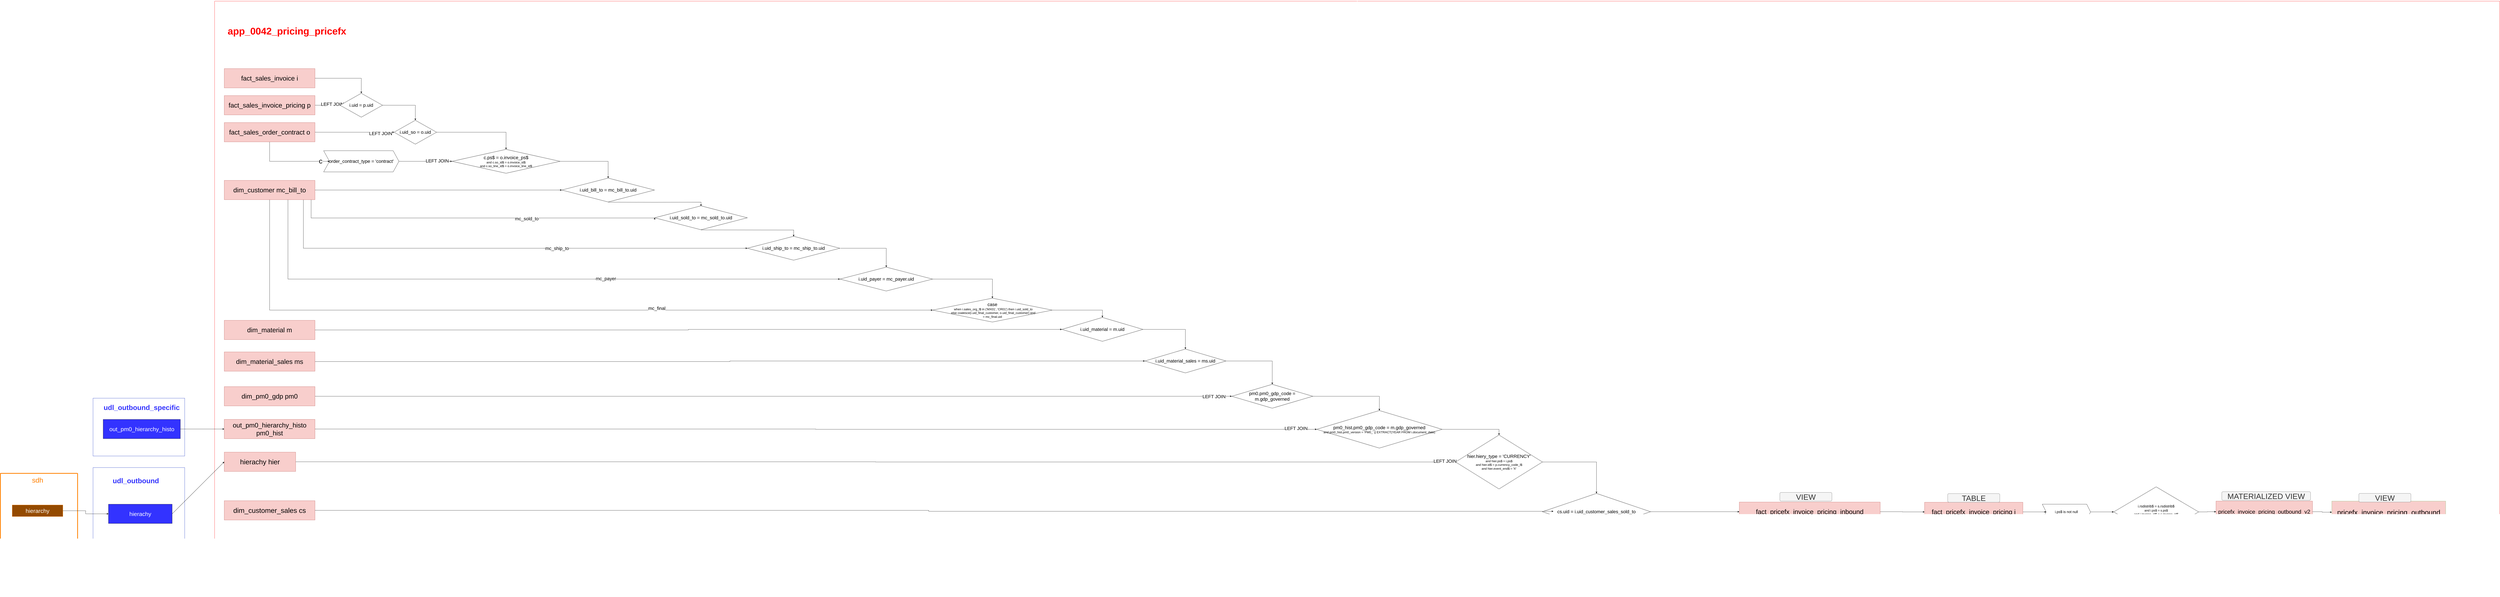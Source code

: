 <mxfile version="24.7.7">
  <diagram name="Página-1" id="-x1_kZCXQyeTL-DyVgRK">
    <mxGraphModel dx="13087" dy="2170" grid="1" gridSize="10" guides="1" tooltips="1" connect="1" arrows="1" fold="1" page="1" pageScale="1" pageWidth="850" pageHeight="1100" math="0" shadow="0">
      <root>
        <mxCell id="0" />
        <mxCell id="1" parent="0" />
        <mxCell id="5W80YrN4TG7aqPOhIGld-1" value="" style="rounded=0;whiteSpace=wrap;html=1;strokeColor=#001DBC;" vertex="1" parent="1">
          <mxGeometry x="-10190" y="2400" width="475" height="390" as="geometry" />
        </mxCell>
        <mxCell id="5W80YrN4TG7aqPOhIGld-2" value="&lt;b style=&quot;forced-color-adjust: none; font-family: Helvetica; font-style: normal; font-variant-ligatures: normal; font-variant-caps: normal; letter-spacing: normal; orphans: 2; text-align: center; text-indent: 0px; text-transform: none; widows: 2; word-spacing: 0px; -webkit-text-stroke-width: 0px; background-color: rgb(251, 251, 251); text-decoration-thickness: initial; text-decoration-style: initial; text-decoration-color: initial;&quot;&gt;&lt;font style=&quot;font-size: 36px;&quot; color=&quot;#3333ff&quot;&gt;udl_outbound&lt;/font&gt;&lt;/b&gt;" style="text;whiteSpace=wrap;html=1;" vertex="1" parent="1">
          <mxGeometry x="-10090" y="2440" width="290" height="70" as="geometry" />
        </mxCell>
        <mxCell id="5W80YrN4TG7aqPOhIGld-3" value="&lt;font style=&quot;font-size: 30px;&quot;&gt;hierachy&lt;/font&gt;" style="rounded=0;whiteSpace=wrap;html=1;fillColor=#3333FF;fontColor=#ffffff;strokeColor=default;" vertex="1" parent="1">
          <mxGeometry x="-10110" y="2590" width="330" height="100" as="geometry" />
        </mxCell>
        <mxCell id="5W80YrN4TG7aqPOhIGld-5" value="z" style="swimlane;startSize=0;strokeWidth=1;fillColor=#0050ef;fontColor=#ffffff;strokeColor=#ff0000;" vertex="1" parent="1">
          <mxGeometry x="-9560" y="-20" width="11840" height="3090" as="geometry" />
        </mxCell>
        <mxCell id="5W80YrN4TG7aqPOhIGld-149" style="edgeStyle=orthogonalEdgeStyle;rounded=0;orthogonalLoop=1;jettySize=auto;html=1;entryX=0;entryY=0.5;entryDx=0;entryDy=0;" edge="1" parent="5W80YrN4TG7aqPOhIGld-5" source="5W80YrN4TG7aqPOhIGld-8" target="5W80YrN4TG7aqPOhIGld-147">
          <mxGeometry relative="1" as="geometry" />
        </mxCell>
        <mxCell id="5W80YrN4TG7aqPOhIGld-150" value="&lt;font style=&quot;font-size: 24px;&quot;&gt;LEFT JOIN&lt;/font&gt;" style="edgeLabel;html=1;align=center;verticalAlign=middle;resizable=0;points=[];" vertex="1" connectable="0" parent="5W80YrN4TG7aqPOhIGld-149">
          <mxGeometry x="0.982" y="4" relative="1" as="geometry">
            <mxPoint x="-1" as="offset" />
          </mxGeometry>
        </mxCell>
        <mxCell id="5W80YrN4TG7aqPOhIGld-8" value="&lt;font style=&quot;font-size: 36px;&quot;&gt;hierachy hier&lt;/font&gt;" style="rounded=0;whiteSpace=wrap;html=1;fillColor=#f8cecc;strokeColor=#b85450;" vertex="1" parent="5W80YrN4TG7aqPOhIGld-5">
          <mxGeometry x="50" y="2340" width="370" height="100" as="geometry" />
        </mxCell>
        <mxCell id="5W80YrN4TG7aqPOhIGld-85" style="edgeStyle=orthogonalEdgeStyle;rounded=0;orthogonalLoop=1;jettySize=auto;html=1;entryX=0;entryY=0.5;entryDx=0;entryDy=0;" edge="1" parent="5W80YrN4TG7aqPOhIGld-5" source="5W80YrN4TG7aqPOhIGld-10" target="5W80YrN4TG7aqPOhIGld-84">
          <mxGeometry relative="1" as="geometry" />
        </mxCell>
        <mxCell id="5W80YrN4TG7aqPOhIGld-93" value="&lt;font style=&quot;font-size: 24px;&quot;&gt;LEFT JOIN&lt;/font&gt;" style="edgeLabel;html=1;align=center;verticalAlign=middle;resizable=0;points=[];" vertex="1" connectable="0" parent="5W80YrN4TG7aqPOhIGld-85">
          <mxGeometry x="0.658" y="-7" relative="1" as="geometry">
            <mxPoint as="offset" />
          </mxGeometry>
        </mxCell>
        <mxCell id="5W80YrN4TG7aqPOhIGld-88" style="edgeStyle=orthogonalEdgeStyle;rounded=0;orthogonalLoop=1;jettySize=auto;html=1;entryX=0;entryY=0.5;entryDx=0;entryDy=0;" edge="1" parent="5W80YrN4TG7aqPOhIGld-5" source="5W80YrN4TG7aqPOhIGld-10" target="5W80YrN4TG7aqPOhIGld-11">
          <mxGeometry relative="1" as="geometry">
            <Array as="points">
              <mxPoint x="285" y="831" />
            </Array>
          </mxGeometry>
        </mxCell>
        <mxCell id="5W80YrN4TG7aqPOhIGld-95" value="&lt;font style=&quot;font-size: 36px;&quot;&gt;c&lt;/font&gt;" style="edgeLabel;html=1;align=center;verticalAlign=middle;resizable=0;points=[];" vertex="1" connectable="0" parent="5W80YrN4TG7aqPOhIGld-88">
          <mxGeometry x="0.769" y="2" relative="1" as="geometry">
            <mxPoint x="1" as="offset" />
          </mxGeometry>
        </mxCell>
        <mxCell id="5W80YrN4TG7aqPOhIGld-10" value="&lt;font style=&quot;font-size: 34px;&quot;&gt;fact_sales_order_contract o&lt;/font&gt;" style="rounded=0;whiteSpace=wrap;html=1;fillColor=#f8cecc;strokeColor=#b85450;" vertex="1" parent="5W80YrN4TG7aqPOhIGld-5">
          <mxGeometry x="50" y="630" width="470" height="100" as="geometry" />
        </mxCell>
        <mxCell id="5W80YrN4TG7aqPOhIGld-82" style="edgeStyle=orthogonalEdgeStyle;rounded=0;orthogonalLoop=1;jettySize=auto;html=1;entryX=0.5;entryY=0;entryDx=0;entryDy=0;" edge="1" parent="5W80YrN4TG7aqPOhIGld-5" source="5W80YrN4TG7aqPOhIGld-12" target="5W80YrN4TG7aqPOhIGld-17">
          <mxGeometry relative="1" as="geometry" />
        </mxCell>
        <mxCell id="5W80YrN4TG7aqPOhIGld-12" value="&lt;font style=&quot;font-size: 34px;&quot;&gt;fact_sales_invoice i&lt;/font&gt;" style="rounded=0;whiteSpace=wrap;html=1;fillColor=#f8cecc;strokeColor=#b85450;" vertex="1" parent="5W80YrN4TG7aqPOhIGld-5">
          <mxGeometry x="50" y="350" width="470" height="100" as="geometry" />
        </mxCell>
        <mxCell id="5W80YrN4TG7aqPOhIGld-81" style="edgeStyle=orthogonalEdgeStyle;rounded=0;orthogonalLoop=1;jettySize=auto;html=1;entryX=0;entryY=0.5;entryDx=0;entryDy=0;" edge="1" parent="5W80YrN4TG7aqPOhIGld-5" source="5W80YrN4TG7aqPOhIGld-15" target="5W80YrN4TG7aqPOhIGld-17">
          <mxGeometry relative="1" as="geometry" />
        </mxCell>
        <mxCell id="5W80YrN4TG7aqPOhIGld-92" value="&lt;font style=&quot;font-size: 24px;&quot;&gt;LEFT JOIN&lt;/font&gt;" style="edgeLabel;html=1;align=center;verticalAlign=middle;resizable=0;points=[];" vertex="1" connectable="0" parent="5W80YrN4TG7aqPOhIGld-81">
          <mxGeometry x="0.385" y="6" relative="1" as="geometry">
            <mxPoint y="1" as="offset" />
          </mxGeometry>
        </mxCell>
        <mxCell id="5W80YrN4TG7aqPOhIGld-15" value="&lt;font style=&quot;font-size: 34px;&quot;&gt;fact_sales_invoice_pricing p&lt;/font&gt;" style="rounded=0;whiteSpace=wrap;html=1;fillColor=#f8cecc;strokeColor=#b85450;" vertex="1" parent="5W80YrN4TG7aqPOhIGld-5">
          <mxGeometry x="50" y="490" width="470" height="100" as="geometry" />
        </mxCell>
        <mxCell id="5W80YrN4TG7aqPOhIGld-86" style="edgeStyle=orthogonalEdgeStyle;rounded=0;orthogonalLoop=1;jettySize=auto;html=1;entryX=0.5;entryY=0;entryDx=0;entryDy=0;" edge="1" parent="5W80YrN4TG7aqPOhIGld-5" source="5W80YrN4TG7aqPOhIGld-17" target="5W80YrN4TG7aqPOhIGld-84">
          <mxGeometry relative="1" as="geometry" />
        </mxCell>
        <mxCell id="5W80YrN4TG7aqPOhIGld-17" value="&lt;div style=&quot;&quot;&gt;&lt;div style=&quot;border-color: var(--border-color);&quot;&gt;&lt;div style=&quot;border-color: var(--border-color);&quot;&gt;&lt;div style=&quot;border-color: var(--border-color);&quot;&gt;&lt;div style=&quot;border-color: var(--border-color);&quot;&gt;&lt;div style=&quot;border-color: var(--border-color);&quot;&gt;&lt;div style=&quot;border-color: var(--border-color);&quot;&gt;&lt;font style=&quot;font-size: 24px;&quot;&gt;i.uid = p.uid&lt;/font&gt;&lt;br&gt;&lt;/div&gt;&lt;/div&gt;&lt;/div&gt;&lt;/div&gt;&lt;/div&gt;&lt;/div&gt;&lt;/div&gt;" style="rhombus;whiteSpace=wrap;html=1;" vertex="1" parent="5W80YrN4TG7aqPOhIGld-5">
          <mxGeometry x="650" y="478" width="220" height="124" as="geometry" />
        </mxCell>
        <mxCell id="5W80YrN4TG7aqPOhIGld-23" value="&lt;span style=&quot;color: rgb(255, 0, 0); background-color: rgb(255, 255, 255);&quot;&gt;&lt;b style=&quot;&quot;&gt;&lt;font style=&quot;font-size: 50px;&quot;&gt;app_0042_pricing_pricefx&lt;/font&gt;&lt;/b&gt;&lt;/span&gt;" style="text;html=1;align=center;verticalAlign=middle;whiteSpace=wrap;rounded=0;" vertex="1" parent="5W80YrN4TG7aqPOhIGld-5">
          <mxGeometry x="260" y="140" width="230" height="30" as="geometry" />
        </mxCell>
        <mxCell id="5W80YrN4TG7aqPOhIGld-90" style="edgeStyle=orthogonalEdgeStyle;rounded=0;orthogonalLoop=1;jettySize=auto;html=1;entryX=0.5;entryY=0;entryDx=0;entryDy=0;" edge="1" parent="5W80YrN4TG7aqPOhIGld-5" source="5W80YrN4TG7aqPOhIGld-84" target="5W80YrN4TG7aqPOhIGld-89">
          <mxGeometry relative="1" as="geometry" />
        </mxCell>
        <mxCell id="5W80YrN4TG7aqPOhIGld-84" value="&lt;div style=&quot;&quot;&gt;&lt;div style=&quot;border-color: var(--border-color);&quot;&gt;&lt;div style=&quot;border-color: var(--border-color);&quot;&gt;&lt;div style=&quot;border-color: var(--border-color);&quot;&gt;&lt;div style=&quot;border-color: var(--border-color);&quot;&gt;&lt;div style=&quot;border-color: var(--border-color);&quot;&gt;&lt;div style=&quot;border-color: var(--border-color);&quot;&gt;&lt;font style=&quot;font-size: 24px;&quot;&gt;i.uid_so = o.uid&lt;/font&gt;&lt;br&gt;&lt;/div&gt;&lt;/div&gt;&lt;/div&gt;&lt;/div&gt;&lt;/div&gt;&lt;/div&gt;&lt;/div&gt;" style="rhombus;whiteSpace=wrap;html=1;" vertex="1" parent="5W80YrN4TG7aqPOhIGld-5">
          <mxGeometry x="930" y="618" width="220" height="124" as="geometry" />
        </mxCell>
        <mxCell id="5W80YrN4TG7aqPOhIGld-91" style="edgeStyle=orthogonalEdgeStyle;rounded=0;orthogonalLoop=1;jettySize=auto;html=1;entryX=0;entryY=0.5;entryDx=0;entryDy=0;" edge="1" parent="5W80YrN4TG7aqPOhIGld-5" source="5W80YrN4TG7aqPOhIGld-11" target="5W80YrN4TG7aqPOhIGld-89">
          <mxGeometry relative="1" as="geometry" />
        </mxCell>
        <mxCell id="5W80YrN4TG7aqPOhIGld-94" value="&lt;font style=&quot;font-size: 24px;&quot;&gt;LEFT JOIN&lt;/font&gt;" style="edgeLabel;html=1;align=center;verticalAlign=middle;resizable=0;points=[];" vertex="1" connectable="0" parent="5W80YrN4TG7aqPOhIGld-91">
          <mxGeometry x="0.436" y="2" relative="1" as="geometry">
            <mxPoint as="offset" />
          </mxGeometry>
        </mxCell>
        <mxCell id="5W80YrN4TG7aqPOhIGld-11" value="&lt;font style=&quot;font-size: 24px;&quot;&gt;order_contract_type = &#39;contract&#39;&lt;/font&gt;" style="shape=step;perimeter=stepPerimeter;whiteSpace=wrap;html=1;fixedSize=1;size=30;" vertex="1" parent="5W80YrN4TG7aqPOhIGld-5">
          <mxGeometry x="565" y="776" width="390" height="110" as="geometry" />
        </mxCell>
        <mxCell id="5W80YrN4TG7aqPOhIGld-103" style="edgeStyle=orthogonalEdgeStyle;rounded=0;orthogonalLoop=1;jettySize=auto;html=1;entryX=0.5;entryY=0;entryDx=0;entryDy=0;" edge="1" parent="5W80YrN4TG7aqPOhIGld-5" source="5W80YrN4TG7aqPOhIGld-89" target="5W80YrN4TG7aqPOhIGld-101">
          <mxGeometry relative="1" as="geometry" />
        </mxCell>
        <mxCell id="5W80YrN4TG7aqPOhIGld-89" value="&lt;div style=&quot;&quot;&gt;&lt;div style=&quot;border-color: var(--border-color);&quot;&gt;&lt;div style=&quot;border-color: var(--border-color);&quot;&gt;&lt;div style=&quot;border-color: var(--border-color);&quot;&gt;&lt;div style=&quot;border-color: var(--border-color);&quot;&gt;&lt;div style=&quot;border-color: var(--border-color);&quot;&gt;&lt;div style=&quot;border-color: var(--border-color);&quot;&gt;&lt;div style=&quot;border-color: var(--border-color);&quot;&gt;&lt;font style=&quot;font-size: 24px;&quot;&gt;c.ps$ = o.invoice_ps$&lt;/font&gt;&lt;/div&gt;&lt;div style=&quot;border-color: var(--border-color);&quot;&gt;&lt;font size=&quot;3&quot;&gt;and c.so_id$ = o.invoice_id$&lt;/font&gt;&lt;/div&gt;&lt;div style=&quot;border-color: var(--border-color);&quot;&gt;&lt;font size=&quot;3&quot;&gt;and c.so_line_id$ = o.invoice_line_id$&lt;/font&gt;&lt;/div&gt;&lt;/div&gt;&lt;/div&gt;&lt;/div&gt;&lt;/div&gt;&lt;/div&gt;&lt;/div&gt;&lt;/div&gt;" style="rhombus;whiteSpace=wrap;html=1;" vertex="1" parent="5W80YrN4TG7aqPOhIGld-5">
          <mxGeometry x="1230" y="769" width="560" height="124" as="geometry" />
        </mxCell>
        <mxCell id="5W80YrN4TG7aqPOhIGld-102" style="edgeStyle=orthogonalEdgeStyle;rounded=0;orthogonalLoop=1;jettySize=auto;html=1;" edge="1" parent="5W80YrN4TG7aqPOhIGld-5" source="5W80YrN4TG7aqPOhIGld-99" target="5W80YrN4TG7aqPOhIGld-101">
          <mxGeometry relative="1" as="geometry" />
        </mxCell>
        <mxCell id="5W80YrN4TG7aqPOhIGld-106" style="edgeStyle=orthogonalEdgeStyle;rounded=0;orthogonalLoop=1;jettySize=auto;html=1;entryX=0;entryY=0.5;entryDx=0;entryDy=0;" edge="1" parent="5W80YrN4TG7aqPOhIGld-5" source="5W80YrN4TG7aqPOhIGld-99" target="5W80YrN4TG7aqPOhIGld-109">
          <mxGeometry relative="1" as="geometry">
            <mxPoint x="595" y="1125" as="targetPoint" />
            <Array as="points">
              <mxPoint x="500" y="1125" />
            </Array>
          </mxGeometry>
        </mxCell>
        <mxCell id="5W80YrN4TG7aqPOhIGld-107" value="&lt;font style=&quot;font-size: 24px;&quot;&gt;mc_sold_to&lt;/font&gt;" style="edgeLabel;html=1;align=center;verticalAlign=middle;resizable=0;points=[];" vertex="1" connectable="0" parent="5W80YrN4TG7aqPOhIGld-106">
          <mxGeometry x="0.293" y="-4" relative="1" as="geometry">
            <mxPoint x="-1" as="offset" />
          </mxGeometry>
        </mxCell>
        <mxCell id="5W80YrN4TG7aqPOhIGld-114" style="edgeStyle=orthogonalEdgeStyle;rounded=0;orthogonalLoop=1;jettySize=auto;html=1;entryX=0;entryY=0.5;entryDx=0;entryDy=0;" edge="1" parent="5W80YrN4TG7aqPOhIGld-5" source="5W80YrN4TG7aqPOhIGld-99" target="5W80YrN4TG7aqPOhIGld-112">
          <mxGeometry relative="1" as="geometry">
            <Array as="points">
              <mxPoint x="460" y="1282" />
            </Array>
          </mxGeometry>
        </mxCell>
        <mxCell id="5W80YrN4TG7aqPOhIGld-115" value="&lt;font style=&quot;font-size: 24px;&quot;&gt;mc_ship_to&lt;/font&gt;" style="edgeLabel;html=1;align=center;verticalAlign=middle;resizable=0;points=[];" vertex="1" connectable="0" parent="5W80YrN4TG7aqPOhIGld-114">
          <mxGeometry x="0.226" y="-1" relative="1" as="geometry">
            <mxPoint x="1" as="offset" />
          </mxGeometry>
        </mxCell>
        <mxCell id="5W80YrN4TG7aqPOhIGld-120" style="edgeStyle=orthogonalEdgeStyle;rounded=0;orthogonalLoop=1;jettySize=auto;html=1;entryX=0;entryY=0.5;entryDx=0;entryDy=0;" edge="1" parent="5W80YrN4TG7aqPOhIGld-5" source="5W80YrN4TG7aqPOhIGld-99" target="5W80YrN4TG7aqPOhIGld-116">
          <mxGeometry relative="1" as="geometry">
            <Array as="points">
              <mxPoint x="380" y="1442" />
            </Array>
          </mxGeometry>
        </mxCell>
        <mxCell id="5W80YrN4TG7aqPOhIGld-122" value="&lt;font style=&quot;font-size: 24px;&quot;&gt;mc_payer&lt;/font&gt;" style="edgeLabel;html=1;align=center;verticalAlign=middle;resizable=0;points=[];" vertex="1" connectable="0" parent="5W80YrN4TG7aqPOhIGld-120">
          <mxGeometry x="0.258" y="2" relative="1" as="geometry">
            <mxPoint x="1" as="offset" />
          </mxGeometry>
        </mxCell>
        <mxCell id="5W80YrN4TG7aqPOhIGld-121" style="edgeStyle=orthogonalEdgeStyle;rounded=0;orthogonalLoop=1;jettySize=auto;html=1;entryX=0;entryY=0.5;entryDx=0;entryDy=0;" edge="1" parent="5W80YrN4TG7aqPOhIGld-5" source="5W80YrN4TG7aqPOhIGld-99" target="5W80YrN4TG7aqPOhIGld-117">
          <mxGeometry relative="1" as="geometry">
            <Array as="points">
              <mxPoint x="285" y="1603" />
            </Array>
          </mxGeometry>
        </mxCell>
        <mxCell id="5W80YrN4TG7aqPOhIGld-123" value="&lt;font style=&quot;font-size: 24px;&quot;&gt;mc_final&lt;/font&gt;" style="edgeLabel;html=1;align=center;verticalAlign=middle;resizable=0;points=[];" vertex="1" connectable="0" parent="5W80YrN4TG7aqPOhIGld-121">
          <mxGeometry x="0.287" y="9" relative="1" as="geometry">
            <mxPoint as="offset" />
          </mxGeometry>
        </mxCell>
        <mxCell id="5W80YrN4TG7aqPOhIGld-99" value="&lt;font style=&quot;font-size: 34px;&quot;&gt;dim_customer mc_bill_to&lt;/font&gt;" style="rounded=0;whiteSpace=wrap;html=1;fillColor=#f8cecc;strokeColor=#b85450;" vertex="1" parent="5W80YrN4TG7aqPOhIGld-5">
          <mxGeometry x="50" y="930" width="470" height="100" as="geometry" />
        </mxCell>
        <mxCell id="5W80YrN4TG7aqPOhIGld-130" style="edgeStyle=orthogonalEdgeStyle;rounded=0;orthogonalLoop=1;jettySize=auto;html=1;entryX=0;entryY=0.5;entryDx=0;entryDy=0;" edge="1" parent="5W80YrN4TG7aqPOhIGld-5" source="5W80YrN4TG7aqPOhIGld-100" target="5W80YrN4TG7aqPOhIGld-129">
          <mxGeometry relative="1" as="geometry" />
        </mxCell>
        <mxCell id="5W80YrN4TG7aqPOhIGld-100" value="&lt;font style=&quot;font-size: 34px;&quot;&gt;dim_material m&lt;/font&gt;" style="rounded=0;whiteSpace=wrap;html=1;fillColor=#f8cecc;strokeColor=#b85450;" vertex="1" parent="5W80YrN4TG7aqPOhIGld-5">
          <mxGeometry x="50" y="1656" width="470" height="100" as="geometry" />
        </mxCell>
        <mxCell id="5W80YrN4TG7aqPOhIGld-111" style="edgeStyle=orthogonalEdgeStyle;rounded=0;orthogonalLoop=1;jettySize=auto;html=1;entryX=0.5;entryY=0;entryDx=0;entryDy=0;" edge="1" parent="5W80YrN4TG7aqPOhIGld-5">
          <mxGeometry relative="1" as="geometry">
            <mxPoint x="2040.0" y="1043" as="sourcePoint" />
            <mxPoint x="2520.0" y="1063" as="targetPoint" />
          </mxGeometry>
        </mxCell>
        <mxCell id="5W80YrN4TG7aqPOhIGld-101" value="&lt;div style=&quot;&quot;&gt;&lt;div style=&quot;border-color: var(--border-color);&quot;&gt;&lt;div style=&quot;border-color: var(--border-color);&quot;&gt;&lt;div style=&quot;border-color: var(--border-color);&quot;&gt;&lt;div style=&quot;border-color: var(--border-color);&quot;&gt;&lt;div style=&quot;border-color: var(--border-color);&quot;&gt;&lt;div style=&quot;border-color: var(--border-color);&quot;&gt;&lt;div style=&quot;border-color: var(--border-color);&quot;&gt;&lt;span style=&quot;font-size: 24px;&quot;&gt;i.uid_bill_to = mc_bill_to.uid&lt;/span&gt;&lt;br&gt;&lt;/div&gt;&lt;/div&gt;&lt;/div&gt;&lt;/div&gt;&lt;/div&gt;&lt;/div&gt;&lt;/div&gt;&lt;/div&gt;" style="rhombus;whiteSpace=wrap;html=1;" vertex="1" parent="5W80YrN4TG7aqPOhIGld-5">
          <mxGeometry x="1799" y="918" width="480" height="124" as="geometry" />
        </mxCell>
        <mxCell id="5W80YrN4TG7aqPOhIGld-113" style="edgeStyle=orthogonalEdgeStyle;rounded=0;orthogonalLoop=1;jettySize=auto;html=1;entryX=0.5;entryY=0;entryDx=0;entryDy=0;" edge="1" parent="5W80YrN4TG7aqPOhIGld-5">
          <mxGeometry relative="1" as="geometry">
            <mxPoint x="2520.0" y="1187.0" as="sourcePoint" />
            <mxPoint x="3000.0" y="1221" as="targetPoint" />
          </mxGeometry>
        </mxCell>
        <mxCell id="5W80YrN4TG7aqPOhIGld-109" value="&lt;div style=&quot;&quot;&gt;&lt;div style=&quot;border-color: var(--border-color);&quot;&gt;&lt;div style=&quot;border-color: var(--border-color);&quot;&gt;&lt;div style=&quot;border-color: var(--border-color);&quot;&gt;&lt;div style=&quot;border-color: var(--border-color);&quot;&gt;&lt;div style=&quot;border-color: var(--border-color);&quot;&gt;&lt;div style=&quot;border-color: var(--border-color);&quot;&gt;&lt;div style=&quot;border-color: var(--border-color);&quot;&gt;&lt;span style=&quot;font-size: 24px;&quot;&gt;i.uid_sold_to = mc_sold_to.uid&lt;/span&gt;&lt;br&gt;&lt;/div&gt;&lt;/div&gt;&lt;/div&gt;&lt;/div&gt;&lt;/div&gt;&lt;/div&gt;&lt;/div&gt;&lt;/div&gt;" style="rhombus;whiteSpace=wrap;html=1;" vertex="1" parent="5W80YrN4TG7aqPOhIGld-5">
          <mxGeometry x="2280" y="1062" width="480" height="124" as="geometry" />
        </mxCell>
        <mxCell id="5W80YrN4TG7aqPOhIGld-126" style="edgeStyle=orthogonalEdgeStyle;rounded=0;orthogonalLoop=1;jettySize=auto;html=1;entryX=0.5;entryY=0;entryDx=0;entryDy=0;" edge="1" parent="5W80YrN4TG7aqPOhIGld-5" target="5W80YrN4TG7aqPOhIGld-116">
          <mxGeometry relative="1" as="geometry">
            <mxPoint x="3243" y="1282" as="sourcePoint" />
            <mxPoint x="3483" y="1380" as="targetPoint" />
            <Array as="points">
              <mxPoint x="3480" y="1282" />
            </Array>
          </mxGeometry>
        </mxCell>
        <mxCell id="5W80YrN4TG7aqPOhIGld-112" value="&lt;div style=&quot;&quot;&gt;&lt;div style=&quot;border-color: var(--border-color);&quot;&gt;&lt;div style=&quot;border-color: var(--border-color);&quot;&gt;&lt;div style=&quot;border-color: var(--border-color);&quot;&gt;&lt;div style=&quot;border-color: var(--border-color);&quot;&gt;&lt;div style=&quot;border-color: var(--border-color);&quot;&gt;&lt;div style=&quot;border-color: var(--border-color);&quot;&gt;&lt;div style=&quot;border-color: var(--border-color);&quot;&gt;&lt;span style=&quot;font-size: 24px;&quot;&gt;i.uid_ship_to = mc_ship_to.uid&lt;/span&gt;&lt;br&gt;&lt;/div&gt;&lt;/div&gt;&lt;/div&gt;&lt;/div&gt;&lt;/div&gt;&lt;/div&gt;&lt;/div&gt;&lt;/div&gt;" style="rhombus;whiteSpace=wrap;html=1;" vertex="1" parent="5W80YrN4TG7aqPOhIGld-5">
          <mxGeometry x="2760" y="1220" width="480" height="124" as="geometry" />
        </mxCell>
        <mxCell id="5W80YrN4TG7aqPOhIGld-127" style="edgeStyle=orthogonalEdgeStyle;rounded=0;orthogonalLoop=1;jettySize=auto;html=1;entryX=0.5;entryY=0;entryDx=0;entryDy=0;" edge="1" parent="5W80YrN4TG7aqPOhIGld-5" source="5W80YrN4TG7aqPOhIGld-116" target="5W80YrN4TG7aqPOhIGld-117">
          <mxGeometry relative="1" as="geometry">
            <Array as="points">
              <mxPoint x="4030" y="1442" />
            </Array>
          </mxGeometry>
        </mxCell>
        <mxCell id="5W80YrN4TG7aqPOhIGld-116" value="&lt;div style=&quot;&quot;&gt;&lt;div style=&quot;border-color: var(--border-color);&quot;&gt;&lt;div style=&quot;border-color: var(--border-color);&quot;&gt;&lt;div style=&quot;border-color: var(--border-color);&quot;&gt;&lt;div style=&quot;border-color: var(--border-color);&quot;&gt;&lt;div style=&quot;border-color: var(--border-color);&quot;&gt;&lt;div style=&quot;border-color: var(--border-color);&quot;&gt;&lt;div style=&quot;border-color: var(--border-color);&quot;&gt;&lt;span style=&quot;font-size: 24px;&quot;&gt;i.uid_payer = mc_payer.uid&lt;/span&gt;&lt;br&gt;&lt;/div&gt;&lt;/div&gt;&lt;/div&gt;&lt;/div&gt;&lt;/div&gt;&lt;/div&gt;&lt;/div&gt;&lt;/div&gt;" style="rhombus;whiteSpace=wrap;html=1;" vertex="1" parent="5W80YrN4TG7aqPOhIGld-5">
          <mxGeometry x="3240" y="1380" width="480" height="124" as="geometry" />
        </mxCell>
        <mxCell id="5W80YrN4TG7aqPOhIGld-131" style="edgeStyle=orthogonalEdgeStyle;rounded=0;orthogonalLoop=1;jettySize=auto;html=1;entryX=0.5;entryY=0;entryDx=0;entryDy=0;" edge="1" parent="5W80YrN4TG7aqPOhIGld-5" source="5W80YrN4TG7aqPOhIGld-117" target="5W80YrN4TG7aqPOhIGld-129">
          <mxGeometry relative="1" as="geometry" />
        </mxCell>
        <mxCell id="5W80YrN4TG7aqPOhIGld-117" value="&lt;div style=&quot;&quot;&gt;&lt;div style=&quot;border-color: var(--border-color);&quot;&gt;&lt;div style=&quot;border-color: var(--border-color);&quot;&gt;&lt;div style=&quot;border-color: var(--border-color);&quot;&gt;&lt;div style=&quot;border-color: var(--border-color);&quot;&gt;&lt;div style=&quot;border-color: var(--border-color);&quot;&gt;&lt;div style=&quot;border-color: var(--border-color);&quot;&gt;&lt;div style=&quot;border-color: var(--border-color);&quot;&gt;&lt;div style=&quot;border-color: var(--border-color);&quot;&gt;&lt;div style=&quot;border-color: var(--border-color);&quot;&gt;&lt;font style=&quot;font-size: 24px;&quot;&gt;case&lt;/font&gt;&lt;/div&gt;&lt;div style=&quot;border-color: var(--border-color);&quot;&gt;&lt;font size=&quot;3&quot;&gt;&amp;nbsp; when i.sales_org_l$ in (&#39;MX01&#39;, &#39;CR01&#39;) then i.uid_sold_to&lt;/font&gt;&lt;/div&gt;&lt;div style=&quot;border-color: var(--border-color);&quot;&gt;&lt;font size=&quot;3&quot;&gt;&amp;nbsp; else coalesce(i.uid_final_customer, o.uid_final_customer) end&lt;/font&gt;&lt;/div&gt;&lt;div style=&quot;border-color: var(--border-color);&quot;&gt;&lt;font size=&quot;3&quot;&gt;= mc_final.uid&lt;/font&gt;&lt;/div&gt;&lt;/div&gt;&lt;/div&gt;&lt;/div&gt;&lt;/div&gt;&lt;/div&gt;&lt;/div&gt;&lt;/div&gt;&lt;/div&gt;&lt;/div&gt;" style="rhombus;whiteSpace=wrap;html=1;" vertex="1" parent="5W80YrN4TG7aqPOhIGld-5">
          <mxGeometry x="3720" y="1541" width="620" height="124" as="geometry" />
        </mxCell>
        <mxCell id="5W80YrN4TG7aqPOhIGld-135" style="edgeStyle=orthogonalEdgeStyle;rounded=0;orthogonalLoop=1;jettySize=auto;html=1;" edge="1" parent="5W80YrN4TG7aqPOhIGld-5" source="5W80YrN4TG7aqPOhIGld-129" target="5W80YrN4TG7aqPOhIGld-133">
          <mxGeometry relative="1" as="geometry" />
        </mxCell>
        <mxCell id="5W80YrN4TG7aqPOhIGld-129" value="&lt;div style=&quot;&quot;&gt;&lt;div style=&quot;border-color: var(--border-color);&quot;&gt;&lt;div style=&quot;border-color: var(--border-color);&quot;&gt;&lt;div style=&quot;border-color: var(--border-color);&quot;&gt;&lt;div style=&quot;border-color: var(--border-color);&quot;&gt;&lt;div style=&quot;border-color: var(--border-color);&quot;&gt;&lt;div style=&quot;border-color: var(--border-color);&quot;&gt;&lt;div style=&quot;border-color: var(--border-color);&quot;&gt;&lt;span style=&quot;font-size: 24px;&quot;&gt;i.uid_material = m.uid&lt;/span&gt;&lt;br&gt;&lt;/div&gt;&lt;/div&gt;&lt;/div&gt;&lt;/div&gt;&lt;/div&gt;&lt;/div&gt;&lt;/div&gt;&lt;/div&gt;" style="rhombus;whiteSpace=wrap;html=1;" vertex="1" parent="5W80YrN4TG7aqPOhIGld-5">
          <mxGeometry x="4390" y="1641" width="420" height="124" as="geometry" />
        </mxCell>
        <mxCell id="5W80YrN4TG7aqPOhIGld-134" style="edgeStyle=orthogonalEdgeStyle;rounded=0;orthogonalLoop=1;jettySize=auto;html=1;entryX=0;entryY=0.5;entryDx=0;entryDy=0;" edge="1" parent="5W80YrN4TG7aqPOhIGld-5" source="5W80YrN4TG7aqPOhIGld-132" target="5W80YrN4TG7aqPOhIGld-133">
          <mxGeometry relative="1" as="geometry" />
        </mxCell>
        <mxCell id="5W80YrN4TG7aqPOhIGld-132" value="&lt;font style=&quot;font-size: 34px;&quot;&gt;dim_material_sales ms&lt;/font&gt;" style="rounded=0;whiteSpace=wrap;html=1;fillColor=#f8cecc;strokeColor=#b85450;" vertex="1" parent="5W80YrN4TG7aqPOhIGld-5">
          <mxGeometry x="50" y="1820" width="470" height="100" as="geometry" />
        </mxCell>
        <mxCell id="5W80YrN4TG7aqPOhIGld-143" style="edgeStyle=orthogonalEdgeStyle;rounded=0;orthogonalLoop=1;jettySize=auto;html=1;entryX=0.5;entryY=0;entryDx=0;entryDy=0;" edge="1" parent="5W80YrN4TG7aqPOhIGld-5" source="5W80YrN4TG7aqPOhIGld-133" target="5W80YrN4TG7aqPOhIGld-138">
          <mxGeometry relative="1" as="geometry" />
        </mxCell>
        <mxCell id="5W80YrN4TG7aqPOhIGld-133" value="&lt;div style=&quot;&quot;&gt;&lt;div style=&quot;border-color: var(--border-color);&quot;&gt;&lt;div style=&quot;border-color: var(--border-color);&quot;&gt;&lt;div style=&quot;border-color: var(--border-color);&quot;&gt;&lt;div style=&quot;border-color: var(--border-color);&quot;&gt;&lt;div style=&quot;border-color: var(--border-color);&quot;&gt;&lt;div style=&quot;border-color: var(--border-color);&quot;&gt;&lt;div style=&quot;border-color: var(--border-color);&quot;&gt;&lt;span style=&quot;font-size: 24px;&quot;&gt;i.uid_material_sales = ms.uid&lt;/span&gt;&lt;br&gt;&lt;/div&gt;&lt;/div&gt;&lt;/div&gt;&lt;/div&gt;&lt;/div&gt;&lt;/div&gt;&lt;/div&gt;&lt;/div&gt;" style="rhombus;whiteSpace=wrap;html=1;" vertex="1" parent="5W80YrN4TG7aqPOhIGld-5">
          <mxGeometry x="4820" y="1805" width="420" height="124" as="geometry" />
        </mxCell>
        <mxCell id="5W80YrN4TG7aqPOhIGld-139" style="edgeStyle=orthogonalEdgeStyle;rounded=0;orthogonalLoop=1;jettySize=auto;html=1;entryX=0;entryY=0.5;entryDx=0;entryDy=0;" edge="1" parent="5W80YrN4TG7aqPOhIGld-5" source="5W80YrN4TG7aqPOhIGld-136" target="5W80YrN4TG7aqPOhIGld-138">
          <mxGeometry relative="1" as="geometry" />
        </mxCell>
        <mxCell id="5W80YrN4TG7aqPOhIGld-144" value="&lt;font style=&quot;font-size: 24px;&quot;&gt;LEFT JOIN&lt;/font&gt;" style="edgeLabel;html=1;align=center;verticalAlign=middle;resizable=0;points=[];" vertex="1" connectable="0" parent="5W80YrN4TG7aqPOhIGld-139">
          <mxGeometry x="0.961" y="-2" relative="1" as="geometry">
            <mxPoint as="offset" />
          </mxGeometry>
        </mxCell>
        <mxCell id="5W80YrN4TG7aqPOhIGld-136" value="&lt;font style=&quot;font-size: 34px;&quot;&gt;dim_pm0_gdp pm0&lt;/font&gt;" style="rounded=0;whiteSpace=wrap;html=1;fillColor=#f8cecc;strokeColor=#b85450;" vertex="1" parent="5W80YrN4TG7aqPOhIGld-5">
          <mxGeometry x="50" y="2000" width="470" height="100" as="geometry" />
        </mxCell>
        <mxCell id="5W80YrN4TG7aqPOhIGld-141" style="edgeStyle=orthogonalEdgeStyle;rounded=0;orthogonalLoop=1;jettySize=auto;html=1;entryX=0;entryY=0.5;entryDx=0;entryDy=0;" edge="1" parent="5W80YrN4TG7aqPOhIGld-5" source="5W80YrN4TG7aqPOhIGld-137" target="5W80YrN4TG7aqPOhIGld-140">
          <mxGeometry relative="1" as="geometry" />
        </mxCell>
        <mxCell id="5W80YrN4TG7aqPOhIGld-145" value="&lt;font style=&quot;font-size: 24px;&quot;&gt;LEFT JOIN&lt;/font&gt;" style="edgeLabel;html=1;align=center;verticalAlign=middle;resizable=0;points=[];" vertex="1" connectable="0" parent="5W80YrN4TG7aqPOhIGld-141">
          <mxGeometry x="0.959" y="5" relative="1" as="geometry">
            <mxPoint x="-1" as="offset" />
          </mxGeometry>
        </mxCell>
        <mxCell id="5W80YrN4TG7aqPOhIGld-137" value="&lt;font style=&quot;font-size: 34px;&quot;&gt;out_pm0_hierarchy_histo pm0_hist&lt;/font&gt;" style="rounded=0;whiteSpace=wrap;html=1;fillColor=#f8cecc;strokeColor=#b85450;" vertex="1" parent="5W80YrN4TG7aqPOhIGld-5">
          <mxGeometry x="50" y="2170" width="470" height="100" as="geometry" />
        </mxCell>
        <mxCell id="5W80YrN4TG7aqPOhIGld-142" style="edgeStyle=orthogonalEdgeStyle;rounded=0;orthogonalLoop=1;jettySize=auto;html=1;entryX=0.5;entryY=0;entryDx=0;entryDy=0;" edge="1" parent="5W80YrN4TG7aqPOhIGld-5" source="5W80YrN4TG7aqPOhIGld-138" target="5W80YrN4TG7aqPOhIGld-140">
          <mxGeometry relative="1" as="geometry" />
        </mxCell>
        <mxCell id="5W80YrN4TG7aqPOhIGld-138" value="&lt;div style=&quot;&quot;&gt;&lt;div style=&quot;border-color: var(--border-color);&quot;&gt;&lt;div style=&quot;border-color: var(--border-color);&quot;&gt;&lt;div style=&quot;border-color: var(--border-color);&quot;&gt;&lt;div style=&quot;border-color: var(--border-color);&quot;&gt;&lt;div style=&quot;border-color: var(--border-color);&quot;&gt;&lt;div style=&quot;border-color: var(--border-color);&quot;&gt;&lt;div style=&quot;border-color: var(--border-color);&quot;&gt;&lt;span style=&quot;font-size: 24px;&quot;&gt;pm0.pm0_gdp_code = m.gdp_governed&lt;/span&gt;&lt;br&gt;&lt;/div&gt;&lt;/div&gt;&lt;/div&gt;&lt;/div&gt;&lt;/div&gt;&lt;/div&gt;&lt;/div&gt;&lt;/div&gt;" style="rhombus;whiteSpace=wrap;html=1;" vertex="1" parent="5W80YrN4TG7aqPOhIGld-5">
          <mxGeometry x="5270" y="1988" width="420" height="124" as="geometry" />
        </mxCell>
        <mxCell id="5W80YrN4TG7aqPOhIGld-148" style="edgeStyle=orthogonalEdgeStyle;rounded=0;orthogonalLoop=1;jettySize=auto;html=1;entryX=0.5;entryY=0;entryDx=0;entryDy=0;" edge="1" parent="5W80YrN4TG7aqPOhIGld-5" source="5W80YrN4TG7aqPOhIGld-140" target="5W80YrN4TG7aqPOhIGld-147">
          <mxGeometry relative="1" as="geometry" />
        </mxCell>
        <mxCell id="5W80YrN4TG7aqPOhIGld-140" value="&lt;div style=&quot;&quot;&gt;&lt;div style=&quot;border-color: var(--border-color);&quot;&gt;&lt;div style=&quot;border-color: var(--border-color);&quot;&gt;&lt;div style=&quot;border-color: var(--border-color);&quot;&gt;&lt;div style=&quot;border-color: var(--border-color);&quot;&gt;&lt;div style=&quot;border-color: var(--border-color);&quot;&gt;&lt;div style=&quot;border-color: var(--border-color);&quot;&gt;&lt;div style=&quot;border-color: var(--border-color);&quot;&gt;&lt;div style=&quot;border-color: var(--border-color);&quot;&gt;&lt;div style=&quot;border-color: var(--border-color);&quot;&gt;&lt;font style=&quot;font-size: 24px;&quot;&gt;pm0_hist.pm0_gdp_code = m.gdp_governed&lt;/font&gt;&lt;/div&gt;&lt;div style=&quot;border-color: var(--border-color);&quot;&gt;&lt;font size=&quot;3&quot;&gt;and pm0_hist.pm0_version = &#39;PM0_&#39; || EXTRACT(YEAR FROM i.document_date)&lt;/font&gt;&lt;/div&gt;&lt;/div&gt;&lt;/div&gt;&lt;/div&gt;&lt;/div&gt;&lt;/div&gt;&lt;/div&gt;&lt;/div&gt;&lt;/div&gt;&lt;/div&gt;" style="rhombus;whiteSpace=wrap;html=1;" vertex="1" parent="5W80YrN4TG7aqPOhIGld-5">
          <mxGeometry x="5710" y="2124" width="650" height="195" as="geometry" />
        </mxCell>
        <mxCell id="5W80YrN4TG7aqPOhIGld-78" style="edgeStyle=orthogonalEdgeStyle;rounded=0;orthogonalLoop=1;jettySize=auto;html=1;entryX=0;entryY=0.5;entryDx=0;entryDy=0;" edge="1" parent="5W80YrN4TG7aqPOhIGld-5" source="5W80YrN4TG7aqPOhIGld-66" target="5W80YrN4TG7aqPOhIGld-76">
          <mxGeometry relative="1" as="geometry" />
        </mxCell>
        <mxCell id="5W80YrN4TG7aqPOhIGld-66" value="&lt;font style=&quot;font-size: 34px;&quot;&gt;fact_pricefx_invoice_pricing_scope s&lt;/font&gt;" style="rounded=0;whiteSpace=wrap;html=1;fillColor=#f8cecc;strokeColor=#b85450;" vertex="1" parent="5W80YrN4TG7aqPOhIGld-5">
          <mxGeometry x="8780" y="2796" width="580" height="100" as="geometry" />
        </mxCell>
        <mxCell id="5W80YrN4TG7aqPOhIGld-48" value="&lt;font style=&quot;font-size: 34px;&quot;&gt;fact_pricefx_invoice_pricing_inbound&lt;/font&gt;" style="rounded=0;whiteSpace=wrap;html=1;fillColor=#f8cecc;strokeColor=#b85450;" vertex="1" parent="5W80YrN4TG7aqPOhIGld-5">
          <mxGeometry x="7900" y="2599" width="730" height="100" as="geometry" />
        </mxCell>
        <mxCell id="5W80YrN4TG7aqPOhIGld-70" style="edgeStyle=orthogonalEdgeStyle;rounded=0;orthogonalLoop=1;jettySize=auto;html=1;entryX=0;entryY=0.5;entryDx=0;entryDy=0;" edge="1" parent="5W80YrN4TG7aqPOhIGld-5" source="5W80YrN4TG7aqPOhIGld-49" target="5W80YrN4TG7aqPOhIGld-69">
          <mxGeometry relative="1" as="geometry" />
        </mxCell>
        <mxCell id="5W80YrN4TG7aqPOhIGld-49" value="&lt;font style=&quot;font-size: 34px;&quot;&gt;fact_pricefx_invoice_pricing i&lt;/font&gt;" style="rounded=0;whiteSpace=wrap;html=1;fillColor=#f8cecc;strokeColor=#b85450;" vertex="1" parent="5W80YrN4TG7aqPOhIGld-5">
          <mxGeometry x="8860" y="2600" width="509.37" height="100" as="geometry" />
        </mxCell>
        <mxCell id="5W80YrN4TG7aqPOhIGld-50" style="edgeStyle=orthogonalEdgeStyle;rounded=0;orthogonalLoop=1;jettySize=auto;html=1;exitX=1;exitY=0.5;exitDx=0;exitDy=0;entryX=0;entryY=0.5;entryDx=0;entryDy=0;" edge="1" parent="5W80YrN4TG7aqPOhIGld-5" source="5W80YrN4TG7aqPOhIGld-48" target="5W80YrN4TG7aqPOhIGld-49">
          <mxGeometry relative="1" as="geometry">
            <mxPoint x="9041.03" y="2386" as="targetPoint" />
          </mxGeometry>
        </mxCell>
        <mxCell id="5W80YrN4TG7aqPOhIGld-73" style="edgeStyle=orthogonalEdgeStyle;rounded=0;orthogonalLoop=1;jettySize=auto;html=1;entryX=0;entryY=0.5;entryDx=0;entryDy=0;" edge="1" parent="5W80YrN4TG7aqPOhIGld-5" source="5W80YrN4TG7aqPOhIGld-69" target="5W80YrN4TG7aqPOhIGld-72">
          <mxGeometry relative="1" as="geometry" />
        </mxCell>
        <mxCell id="5W80YrN4TG7aqPOhIGld-69" value="&lt;font style=&quot;font-size: 18px;&quot;&gt;i.ps$ is not null&lt;/font&gt;" style="shape=step;perimeter=stepPerimeter;whiteSpace=wrap;html=1;fixedSize=1;" vertex="1" parent="5W80YrN4TG7aqPOhIGld-5">
          <mxGeometry x="9470" y="2610" width="250" height="80" as="geometry" />
        </mxCell>
        <mxCell id="5W80YrN4TG7aqPOhIGld-54" value="&lt;font style=&quot;font-size: 29px;&quot;&gt;pricefx_invoice_pricing_outbound_v2&lt;/font&gt;" style="rounded=0;whiteSpace=wrap;html=1;fillColor=#f8cecc;strokeColor=#b85450;" vertex="1" parent="5W80YrN4TG7aqPOhIGld-5">
          <mxGeometry x="10370" y="2594" width="500" height="110" as="geometry" />
        </mxCell>
        <mxCell id="5W80YrN4TG7aqPOhIGld-55" value="&lt;font style=&quot;font-size: 40px;&quot;&gt;MATERIALIZED VIEW&lt;/font&gt;" style="rounded=1;whiteSpace=wrap;html=1;fillColor=#f5f5f5;fontColor=#333333;strokeColor=#666666;" vertex="1" parent="5W80YrN4TG7aqPOhIGld-5">
          <mxGeometry x="10400" y="2545" width="460" height="45" as="geometry" />
        </mxCell>
        <mxCell id="5W80YrN4TG7aqPOhIGld-74" style="edgeStyle=orthogonalEdgeStyle;rounded=0;orthogonalLoop=1;jettySize=auto;html=1;entryX=0;entryY=0.5;entryDx=0;entryDy=0;" edge="1" parent="5W80YrN4TG7aqPOhIGld-5" source="5W80YrN4TG7aqPOhIGld-72" target="5W80YrN4TG7aqPOhIGld-54">
          <mxGeometry relative="1" as="geometry" />
        </mxCell>
        <mxCell id="5W80YrN4TG7aqPOhIGld-72" value="&lt;div&gt;&lt;font style=&quot;font-size: 18px;&quot;&gt;i.rsdistrib$ = s.rsdistrib$&lt;/font&gt;&lt;/div&gt;&lt;div&gt;&lt;font size=&quot;3&quot;&gt;and i.ps$ = s.ps$&lt;/font&gt;&lt;/div&gt;&lt;div&gt;&lt;font size=&quot;3&quot;&gt;and i.invoice_id$ = s.invoice_id$&lt;/font&gt;&lt;/div&gt;&lt;div&gt;&lt;font size=&quot;3&quot;&gt;and i.invoice_line_id$ = s.invoice_line_id$&lt;/font&gt;&lt;/div&gt;" style="rhombus;whiteSpace=wrap;html=1;" vertex="1" parent="5W80YrN4TG7aqPOhIGld-5">
          <mxGeometry x="9840" y="2520" width="440" height="260" as="geometry" />
        </mxCell>
        <mxCell id="5W80YrN4TG7aqPOhIGld-77" style="edgeStyle=orthogonalEdgeStyle;rounded=0;orthogonalLoop=1;jettySize=auto;html=1;entryX=0.5;entryY=1;entryDx=0;entryDy=0;" edge="1" parent="5W80YrN4TG7aqPOhIGld-5" source="5W80YrN4TG7aqPOhIGld-76" target="5W80YrN4TG7aqPOhIGld-72">
          <mxGeometry relative="1" as="geometry" />
        </mxCell>
        <mxCell id="5W80YrN4TG7aqPOhIGld-76" value="&lt;font style=&quot;font-size: 18px;&quot;&gt;in_scope = &#39;Y&#39;&lt;/font&gt;" style="shape=step;perimeter=stepPerimeter;whiteSpace=wrap;html=1;fixedSize=1;" vertex="1" parent="5W80YrN4TG7aqPOhIGld-5">
          <mxGeometry x="9480" y="2806" width="250" height="80" as="geometry" />
        </mxCell>
        <mxCell id="5W80YrN4TG7aqPOhIGld-52" value="&lt;font style=&quot;font-size: 40px;&quot;&gt;TABLE&lt;/font&gt;" style="rounded=1;whiteSpace=wrap;html=1;fillColor=#f5f5f5;fontColor=#333333;strokeColor=#666666;" vertex="1" parent="5W80YrN4TG7aqPOhIGld-5">
          <mxGeometry x="8979.68" y="2555" width="270" height="45" as="geometry" />
        </mxCell>
        <mxCell id="5W80YrN4TG7aqPOhIGld-51" value="&lt;font style=&quot;font-size: 40px;&quot;&gt;VIEW&lt;/font&gt;" style="rounded=1;whiteSpace=wrap;html=1;fillColor=#f5f5f5;fontColor=#333333;strokeColor=#666666;" vertex="1" parent="5W80YrN4TG7aqPOhIGld-5">
          <mxGeometry x="8110" y="2549" width="270" height="45" as="geometry" />
        </mxCell>
        <mxCell id="5W80YrN4TG7aqPOhIGld-79" value="&lt;font style=&quot;font-size: 34px;&quot;&gt;fact_pricefx_invoice_pricing_cn_bw_inbound&lt;/font&gt;" style="rounded=0;whiteSpace=wrap;html=1;fillColor=#f8cecc;strokeColor=#b85450;" vertex="1" parent="5W80YrN4TG7aqPOhIGld-5">
          <mxGeometry x="7900" y="2810" width="730" height="100" as="geometry" />
        </mxCell>
        <mxCell id="5W80YrN4TG7aqPOhIGld-80" value="&lt;font style=&quot;font-size: 40px;&quot;&gt;VIEW&lt;/font&gt;" style="rounded=1;whiteSpace=wrap;html=1;fillColor=#f5f5f5;fontColor=#333333;strokeColor=#666666;" vertex="1" parent="5W80YrN4TG7aqPOhIGld-5">
          <mxGeometry x="8110" y="2760" width="270" height="45" as="geometry" />
        </mxCell>
        <mxCell id="5W80YrN4TG7aqPOhIGld-56" value="&lt;span style=&quot;font-size: 36px;&quot;&gt;pricefx_invoice_pricing_outbound&lt;/span&gt;" style="rounded=0;whiteSpace=wrap;html=1;fillColor=#F8CECC;strokeColor=#82b366;" vertex="1" parent="5W80YrN4TG7aqPOhIGld-5">
          <mxGeometry x="10970" y="2594" width="590" height="115" as="geometry" />
        </mxCell>
        <mxCell id="5W80YrN4TG7aqPOhIGld-65" style="edgeStyle=orthogonalEdgeStyle;rounded=0;orthogonalLoop=1;jettySize=auto;html=1;entryX=0;entryY=0.5;entryDx=0;entryDy=0;" edge="1" parent="5W80YrN4TG7aqPOhIGld-5" source="5W80YrN4TG7aqPOhIGld-54" target="5W80YrN4TG7aqPOhIGld-56">
          <mxGeometry relative="1" as="geometry" />
        </mxCell>
        <mxCell id="5W80YrN4TG7aqPOhIGld-57" value="&lt;font style=&quot;font-size: 40px;&quot;&gt;VIEW&lt;/font&gt;" style="rounded=1;whiteSpace=wrap;html=1;fillColor=#f5f5f5;fontColor=#333333;strokeColor=#666666;" vertex="1" parent="5W80YrN4TG7aqPOhIGld-5">
          <mxGeometry x="11110" y="2554" width="270" height="45" as="geometry" />
        </mxCell>
        <mxCell id="5W80YrN4TG7aqPOhIGld-156" style="edgeStyle=orthogonalEdgeStyle;rounded=0;orthogonalLoop=1;jettySize=auto;html=1;entryX=0.5;entryY=0;entryDx=0;entryDy=0;" edge="1" parent="5W80YrN4TG7aqPOhIGld-5" source="5W80YrN4TG7aqPOhIGld-147" target="5W80YrN4TG7aqPOhIGld-155">
          <mxGeometry relative="1" as="geometry">
            <Array as="points">
              <mxPoint x="7160" y="2391" />
            </Array>
          </mxGeometry>
        </mxCell>
        <mxCell id="5W80YrN4TG7aqPOhIGld-147" value="&lt;div&gt;&lt;font style=&quot;font-size: 24px;&quot;&gt;hier.hiery_type = &#39;CURRENCY&#39;&lt;/font&gt;&lt;/div&gt;&lt;div&gt;&lt;font size=&quot;3&quot;&gt;and hier.ps$ = i.ps$&lt;/font&gt;&lt;/div&gt;&lt;div&gt;&lt;font size=&quot;3&quot;&gt;and hier.id$ = p.currency_code_l$&lt;/font&gt;&lt;/div&gt;&lt;div&gt;&lt;font size=&quot;3&quot;&gt;and hier.event_end$ = &#39;X&#39;&lt;/font&gt;&lt;/div&gt;" style="rhombus;whiteSpace=wrap;html=1;" vertex="1" parent="5W80YrN4TG7aqPOhIGld-5">
          <mxGeometry x="6430" y="2251" width="450" height="280" as="geometry" />
        </mxCell>
        <mxCell id="5W80YrN4TG7aqPOhIGld-151" value="&lt;font style=&quot;font-size: 36px;&quot;&gt;dim_customer_sales cs&lt;/font&gt;" style="rounded=0;whiteSpace=wrap;html=1;fillColor=#f8cecc;strokeColor=#b85450;" vertex="1" parent="5W80YrN4TG7aqPOhIGld-5">
          <mxGeometry x="50" y="2592" width="470" height="100" as="geometry" />
        </mxCell>
        <mxCell id="5W80YrN4TG7aqPOhIGld-158" style="edgeStyle=orthogonalEdgeStyle;rounded=0;orthogonalLoop=1;jettySize=auto;html=1;entryX=0;entryY=0.5;entryDx=0;entryDy=0;" edge="1" parent="5W80YrN4TG7aqPOhIGld-5" source="5W80YrN4TG7aqPOhIGld-155" target="5W80YrN4TG7aqPOhIGld-48">
          <mxGeometry relative="1" as="geometry" />
        </mxCell>
        <mxCell id="5W80YrN4TG7aqPOhIGld-155" value="&lt;font style=&quot;font-size: 24px;&quot;&gt;cs.uid = i.uid_customer_sales_sold_to&lt;/font&gt;" style="rhombus;whiteSpace=wrap;html=1;" vertex="1" parent="5W80YrN4TG7aqPOhIGld-5">
          <mxGeometry x="6880" y="2554" width="560" height="190" as="geometry" />
        </mxCell>
        <mxCell id="5W80YrN4TG7aqPOhIGld-159" style="edgeStyle=orthogonalEdgeStyle;rounded=0;orthogonalLoop=1;jettySize=auto;html=1;entryX=0.101;entryY=0.489;entryDx=0;entryDy=0;entryPerimeter=0;" edge="1" parent="5W80YrN4TG7aqPOhIGld-5" source="5W80YrN4TG7aqPOhIGld-151" target="5W80YrN4TG7aqPOhIGld-155">
          <mxGeometry relative="1" as="geometry" />
        </mxCell>
        <mxCell id="5W80YrN4TG7aqPOhIGld-4" value="" style="endArrow=classic;html=1;rounded=0;exitX=1;exitY=0.5;exitDx=0;exitDy=0;entryX=0;entryY=0.5;entryDx=0;entryDy=0;" edge="1" parent="1" source="5W80YrN4TG7aqPOhIGld-3" target="5W80YrN4TG7aqPOhIGld-8">
          <mxGeometry width="50" height="50" relative="1" as="geometry">
            <mxPoint x="-3860" y="840" as="sourcePoint" />
            <mxPoint x="-3810" y="790" as="targetPoint" />
          </mxGeometry>
        </mxCell>
        <mxCell id="5W80YrN4TG7aqPOhIGld-42" value="" style="swimlane;startSize=0;strokeColor=#FF8000;strokeWidth=4;" vertex="1" parent="1">
          <mxGeometry x="-10670" y="2430" width="400" height="380" as="geometry" />
        </mxCell>
        <mxCell id="5W80YrN4TG7aqPOhIGld-43" value="&lt;font color=&quot;#ff8000&quot; style=&quot;font-size: 36px;&quot;&gt;sdh&lt;/font&gt;" style="text;html=1;align=center;verticalAlign=middle;whiteSpace=wrap;rounded=0;" vertex="1" parent="5W80YrN4TG7aqPOhIGld-42">
          <mxGeometry x="37.5" y="20" width="310" height="30" as="geometry" />
        </mxCell>
        <mxCell id="5W80YrN4TG7aqPOhIGld-44" value="&lt;font style=&quot;font-size: 30px;&quot;&gt;hierarchy&lt;/font&gt;" style="rounded=0;whiteSpace=wrap;html=1;fillColor=#944A00;fontColor=#ffffff;strokeColor=#FF8000;" vertex="1" parent="5W80YrN4TG7aqPOhIGld-42">
          <mxGeometry x="61.25" y="164" width="262.5" height="60" as="geometry" />
        </mxCell>
        <mxCell id="5W80YrN4TG7aqPOhIGld-45" style="edgeStyle=orthogonalEdgeStyle;rounded=0;orthogonalLoop=1;jettySize=auto;html=1;entryX=0;entryY=0.5;entryDx=0;entryDy=0;" edge="1" parent="1" source="5W80YrN4TG7aqPOhIGld-44" target="5W80YrN4TG7aqPOhIGld-3">
          <mxGeometry relative="1" as="geometry" />
        </mxCell>
        <mxCell id="5W80YrN4TG7aqPOhIGld-160" value="" style="rounded=0;whiteSpace=wrap;html=1;strokeColor=#001DBC;" vertex="1" parent="1">
          <mxGeometry x="-10190" y="2040" width="475" height="300" as="geometry" />
        </mxCell>
        <mxCell id="5W80YrN4TG7aqPOhIGld-161" value="&lt;b style=&quot;forced-color-adjust: none; font-family: Helvetica; font-style: normal; font-variant-ligatures: normal; font-variant-caps: normal; letter-spacing: normal; orphans: 2; text-align: center; text-indent: 0px; text-transform: none; widows: 2; word-spacing: 0px; -webkit-text-stroke-width: 0px; background-color: rgb(251, 251, 251); text-decoration-thickness: initial; text-decoration-style: initial; text-decoration-color: initial;&quot;&gt;&lt;font style=&quot;font-size: 36px;&quot; color=&quot;#3333ff&quot;&gt;udl_outbound_specific&lt;/font&gt;&lt;/b&gt;" style="text;whiteSpace=wrap;html=1;" vertex="1" parent="1">
          <mxGeometry x="-10137.5" y="2060" width="290" height="70" as="geometry" />
        </mxCell>
        <mxCell id="5W80YrN4TG7aqPOhIGld-163" style="edgeStyle=orthogonalEdgeStyle;rounded=0;orthogonalLoop=1;jettySize=auto;html=1;entryX=0;entryY=0.5;entryDx=0;entryDy=0;" edge="1" parent="1" source="5W80YrN4TG7aqPOhIGld-162" target="5W80YrN4TG7aqPOhIGld-137">
          <mxGeometry relative="1" as="geometry" />
        </mxCell>
        <mxCell id="5W80YrN4TG7aqPOhIGld-162" value="&lt;font style=&quot;font-size: 30px;&quot;&gt;out_pm0_hierarchy_histo&lt;/font&gt;" style="rounded=0;whiteSpace=wrap;html=1;fillColor=#3333FF;fontColor=#ffffff;strokeColor=default;" vertex="1" parent="1">
          <mxGeometry x="-10137.5" y="2150" width="400" height="100" as="geometry" />
        </mxCell>
      </root>
    </mxGraphModel>
  </diagram>
</mxfile>
